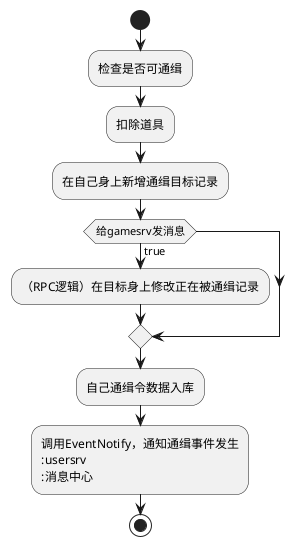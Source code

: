 @startuml

start
:检查是否可通缉;
:扣除道具;
:在自己身上新增通缉目标记录;

if (给gamesrv发消息) then (true)
:（RPC逻辑）在目标身上修改正在被通缉记录;
endif
:自己通缉令数据入库;
:调用EventNotify，通知通缉事件发生
:usersrv
:消息中心;

stop

@enduml

start
:检查是否可通缉;
:扣除道具;
:在自己身上新增通缉目标记录;

:给gamesrv发消息;
if (在目标身上修改正在被通缉记录) then(true)
:自己通缉令数据入库;
:调用EventNotify，通知通缉事件发生
:usersrv
:消息中心;
else
:可能是两个用户同一时刻通缉另一个用户，都可通缉
但只有一个通缉令能生效
记录一条日志（扣除了通缉令，但未能通缉）;
endif

stop